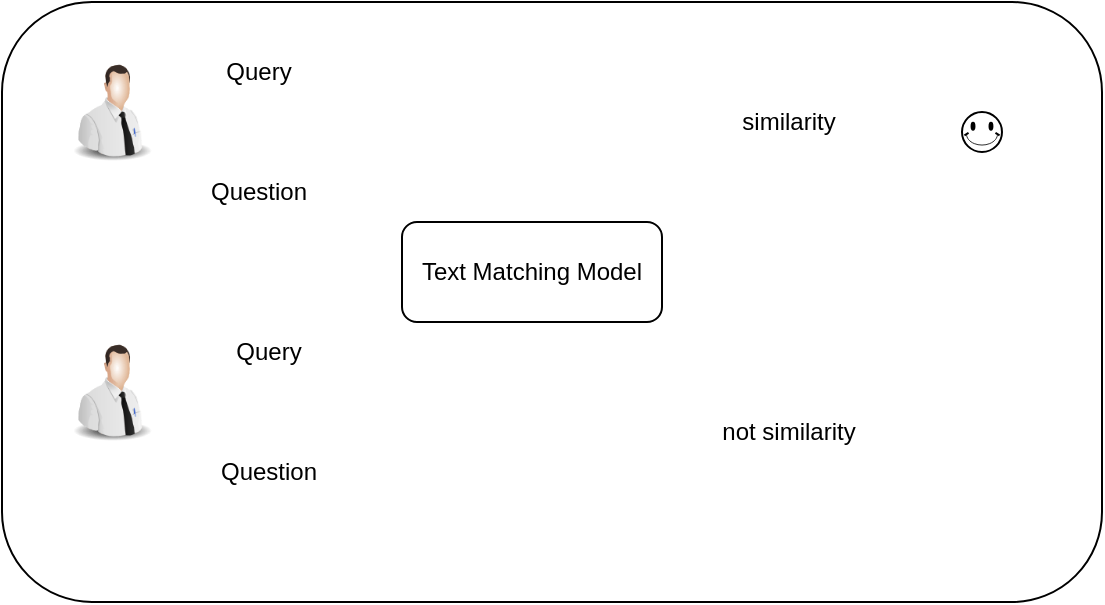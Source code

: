<mxfile version="21.7.5" type="github">
  <diagram name="第 1 页" id="RxvTJt0qo0vm2YNJzU18">
    <mxGraphModel dx="604" dy="385" grid="1" gridSize="10" guides="1" tooltips="1" connect="1" arrows="1" fold="1" page="1" pageScale="1" pageWidth="827" pageHeight="1169" math="0" shadow="0">
      <root>
        <mxCell id="0" />
        <mxCell id="1" parent="0" />
        <mxCell id="R9Obj2QXmukAG5wjVpQ8-1" value="" style="rounded=1;whiteSpace=wrap;html=1;" vertex="1" parent="1">
          <mxGeometry x="40" y="30" width="550" height="300" as="geometry" />
        </mxCell>
        <mxCell id="R9Obj2QXmukAG5wjVpQ8-2" value="Query" style="text;html=1;align=center;verticalAlign=middle;resizable=0;points=[];autosize=1;strokeColor=none;fillColor=none;" vertex="1" parent="1">
          <mxGeometry x="137.5" y="50" width="60" height="30" as="geometry" />
        </mxCell>
        <mxCell id="R9Obj2QXmukAG5wjVpQ8-3" value="Question" style="text;html=1;align=center;verticalAlign=middle;resizable=0;points=[];autosize=1;strokeColor=none;fillColor=none;" vertex="1" parent="1">
          <mxGeometry x="132.5" y="110" width="70" height="30" as="geometry" />
        </mxCell>
        <mxCell id="R9Obj2QXmukAG5wjVpQ8-5" value="similarity" style="text;html=1;align=center;verticalAlign=middle;resizable=0;points=[];autosize=1;strokeColor=none;fillColor=none;" vertex="1" parent="1">
          <mxGeometry x="397.5" y="75" width="70" height="30" as="geometry" />
        </mxCell>
        <mxCell id="R9Obj2QXmukAG5wjVpQ8-6" value="not similarity" style="text;html=1;align=center;verticalAlign=middle;resizable=0;points=[];autosize=1;strokeColor=none;fillColor=none;" vertex="1" parent="1">
          <mxGeometry x="387.5" y="230" width="90" height="30" as="geometry" />
        </mxCell>
        <mxCell id="R9Obj2QXmukAG5wjVpQ8-7" value="Query" style="text;html=1;align=center;verticalAlign=middle;resizable=0;points=[];autosize=1;strokeColor=none;fillColor=none;" vertex="1" parent="1">
          <mxGeometry x="142.5" y="190" width="60" height="30" as="geometry" />
        </mxCell>
        <mxCell id="R9Obj2QXmukAG5wjVpQ8-8" value="Question" style="text;html=1;align=center;verticalAlign=middle;resizable=0;points=[];autosize=1;strokeColor=none;fillColor=none;" vertex="1" parent="1">
          <mxGeometry x="137.5" y="250" width="70" height="30" as="geometry" />
        </mxCell>
        <mxCell id="R9Obj2QXmukAG5wjVpQ8-9" value="Text Matching Model" style="rounded=1;whiteSpace=wrap;html=1;" vertex="1" parent="1">
          <mxGeometry x="240" y="140" width="130" height="50" as="geometry" />
        </mxCell>
        <mxCell id="R9Obj2QXmukAG5wjVpQ8-13" value="" style="verticalLabelPosition=bottom;verticalAlign=top;html=1;shape=mxgraph.basic.smiley" vertex="1" parent="1">
          <mxGeometry x="520" y="85" width="20" height="20" as="geometry" />
        </mxCell>
        <mxCell id="R9Obj2QXmukAG5wjVpQ8-15" value="" style="image;html=1;image=img/lib/clip_art/people/Tech_Man_128x128.png" vertex="1" parent="1">
          <mxGeometry x="70" y="60" width="50" height="50" as="geometry" />
        </mxCell>
        <mxCell id="R9Obj2QXmukAG5wjVpQ8-17" value="" style="image;html=1;image=img/lib/clip_art/people/Tech_Man_128x128.png" vertex="1" parent="1">
          <mxGeometry x="70" y="200" width="50" height="50" as="geometry" />
        </mxCell>
      </root>
    </mxGraphModel>
  </diagram>
</mxfile>
